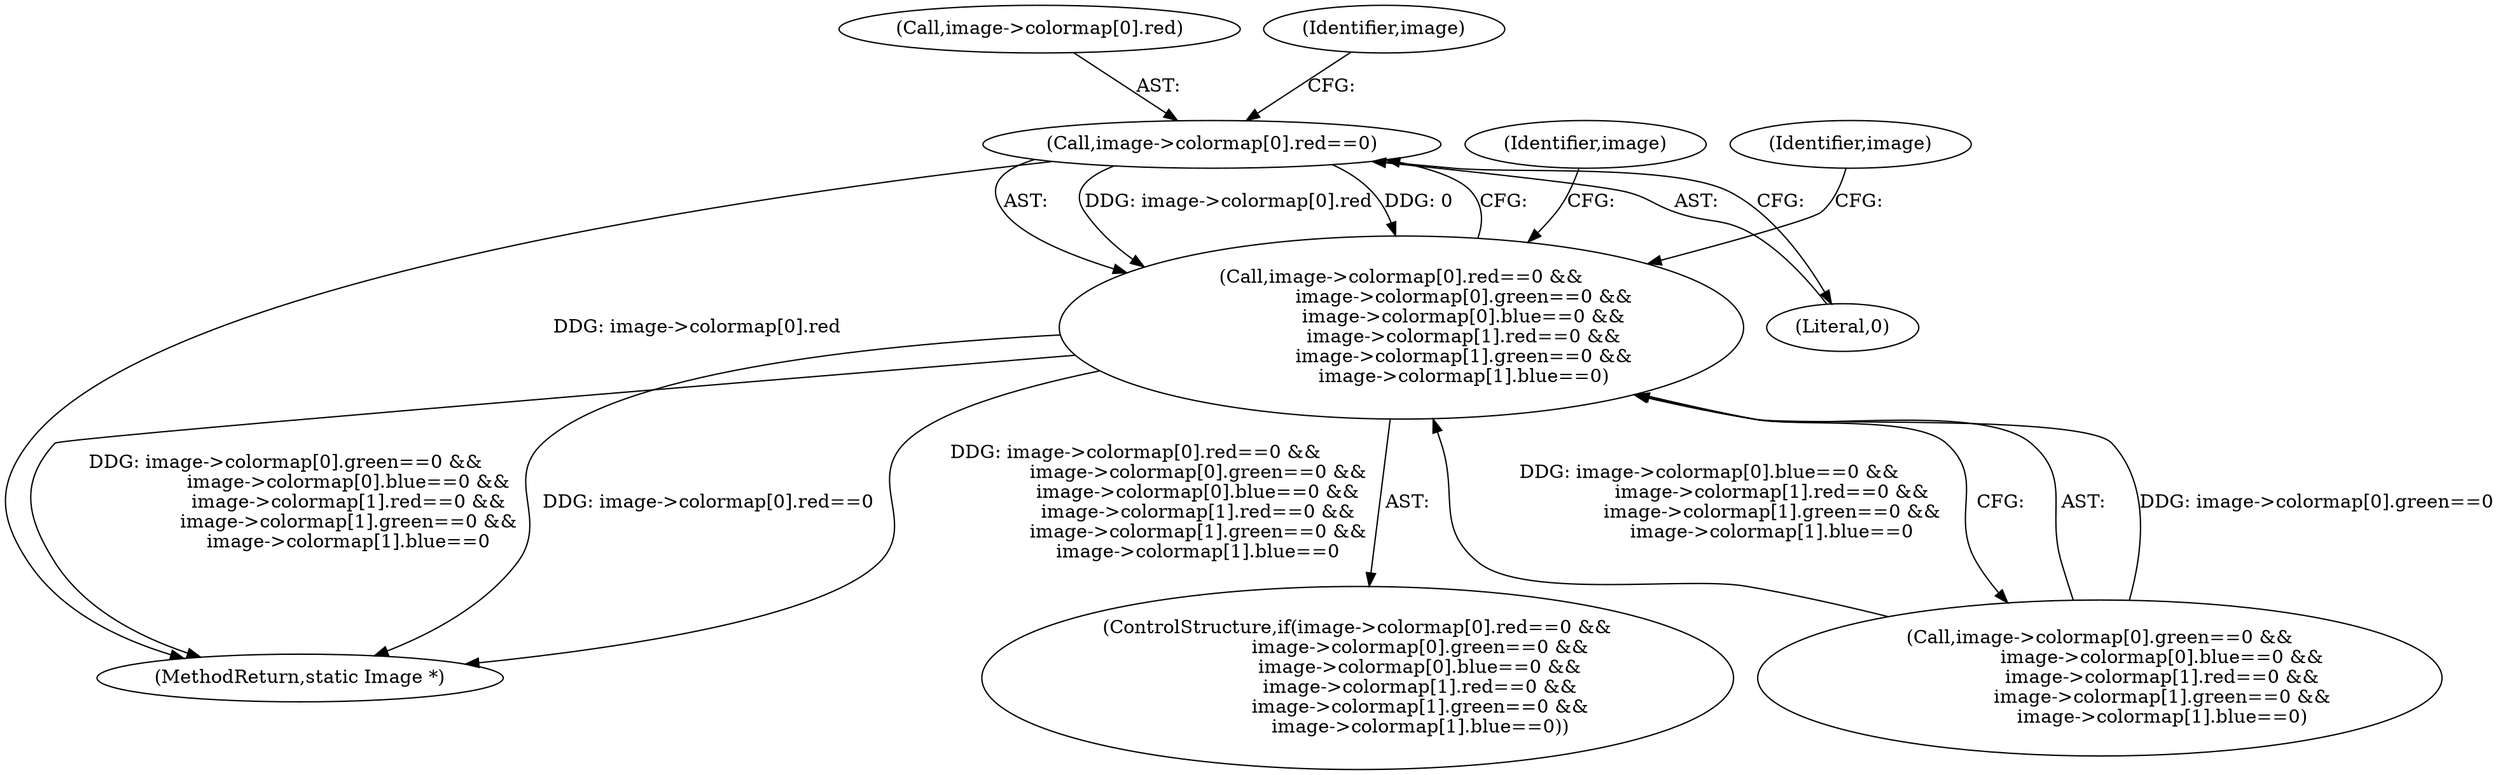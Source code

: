 digraph "0_ImageMagick_d9b2209a69ee90d8df81fb124eb66f593eb9f599_0@pointer" {
"1000913" [label="(Call,image->colormap[0].red==0)"];
"1000912" [label="(Call,image->colormap[0].red==0 &&\n                     image->colormap[0].green==0 &&\n                     image->colormap[0].blue==0 &&\n                     image->colormap[1].red==0 &&\n                     image->colormap[1].green==0 &&\n                     image->colormap[1].blue==0)"];
"1001000" [label="(Identifier,image)"];
"1001914" [label="(MethodReturn,static Image *)"];
"1000913" [label="(Call,image->colormap[0].red==0)"];
"1000976" [label="(Identifier,image)"];
"1000911" [label="(ControlStructure,if(image->colormap[0].red==0 &&\n                     image->colormap[0].green==0 &&\n                     image->colormap[0].blue==0 &&\n                     image->colormap[1].red==0 &&\n                     image->colormap[1].green==0 &&\n                     image->colormap[1].blue==0))"];
"1000921" [label="(Literal,0)"];
"1000922" [label="(Call,image->colormap[0].green==0 &&\n                     image->colormap[0].blue==0 &&\n                     image->colormap[1].red==0 &&\n                     image->colormap[1].green==0 &&\n                     image->colormap[1].blue==0)"];
"1000914" [label="(Call,image->colormap[0].red)"];
"1000927" [label="(Identifier,image)"];
"1000912" [label="(Call,image->colormap[0].red==0 &&\n                     image->colormap[0].green==0 &&\n                     image->colormap[0].blue==0 &&\n                     image->colormap[1].red==0 &&\n                     image->colormap[1].green==0 &&\n                     image->colormap[1].blue==0)"];
"1000913" -> "1000912"  [label="AST: "];
"1000913" -> "1000921"  [label="CFG: "];
"1000914" -> "1000913"  [label="AST: "];
"1000921" -> "1000913"  [label="AST: "];
"1000927" -> "1000913"  [label="CFG: "];
"1000912" -> "1000913"  [label="CFG: "];
"1000913" -> "1001914"  [label="DDG: image->colormap[0].red"];
"1000913" -> "1000912"  [label="DDG: image->colormap[0].red"];
"1000913" -> "1000912"  [label="DDG: 0"];
"1000912" -> "1000911"  [label="AST: "];
"1000912" -> "1000922"  [label="CFG: "];
"1000922" -> "1000912"  [label="AST: "];
"1000976" -> "1000912"  [label="CFG: "];
"1001000" -> "1000912"  [label="CFG: "];
"1000912" -> "1001914"  [label="DDG: image->colormap[0].red==0 &&\n                     image->colormap[0].green==0 &&\n                     image->colormap[0].blue==0 &&\n                     image->colormap[1].red==0 &&\n                     image->colormap[1].green==0 &&\n                     image->colormap[1].blue==0"];
"1000912" -> "1001914"  [label="DDG: image->colormap[0].green==0 &&\n                     image->colormap[0].blue==0 &&\n                     image->colormap[1].red==0 &&\n                     image->colormap[1].green==0 &&\n                     image->colormap[1].blue==0"];
"1000912" -> "1001914"  [label="DDG: image->colormap[0].red==0"];
"1000922" -> "1000912"  [label="DDG: image->colormap[0].green==0"];
"1000922" -> "1000912"  [label="DDG: image->colormap[0].blue==0 &&\n                     image->colormap[1].red==0 &&\n                     image->colormap[1].green==0 &&\n                     image->colormap[1].blue==0"];
}
